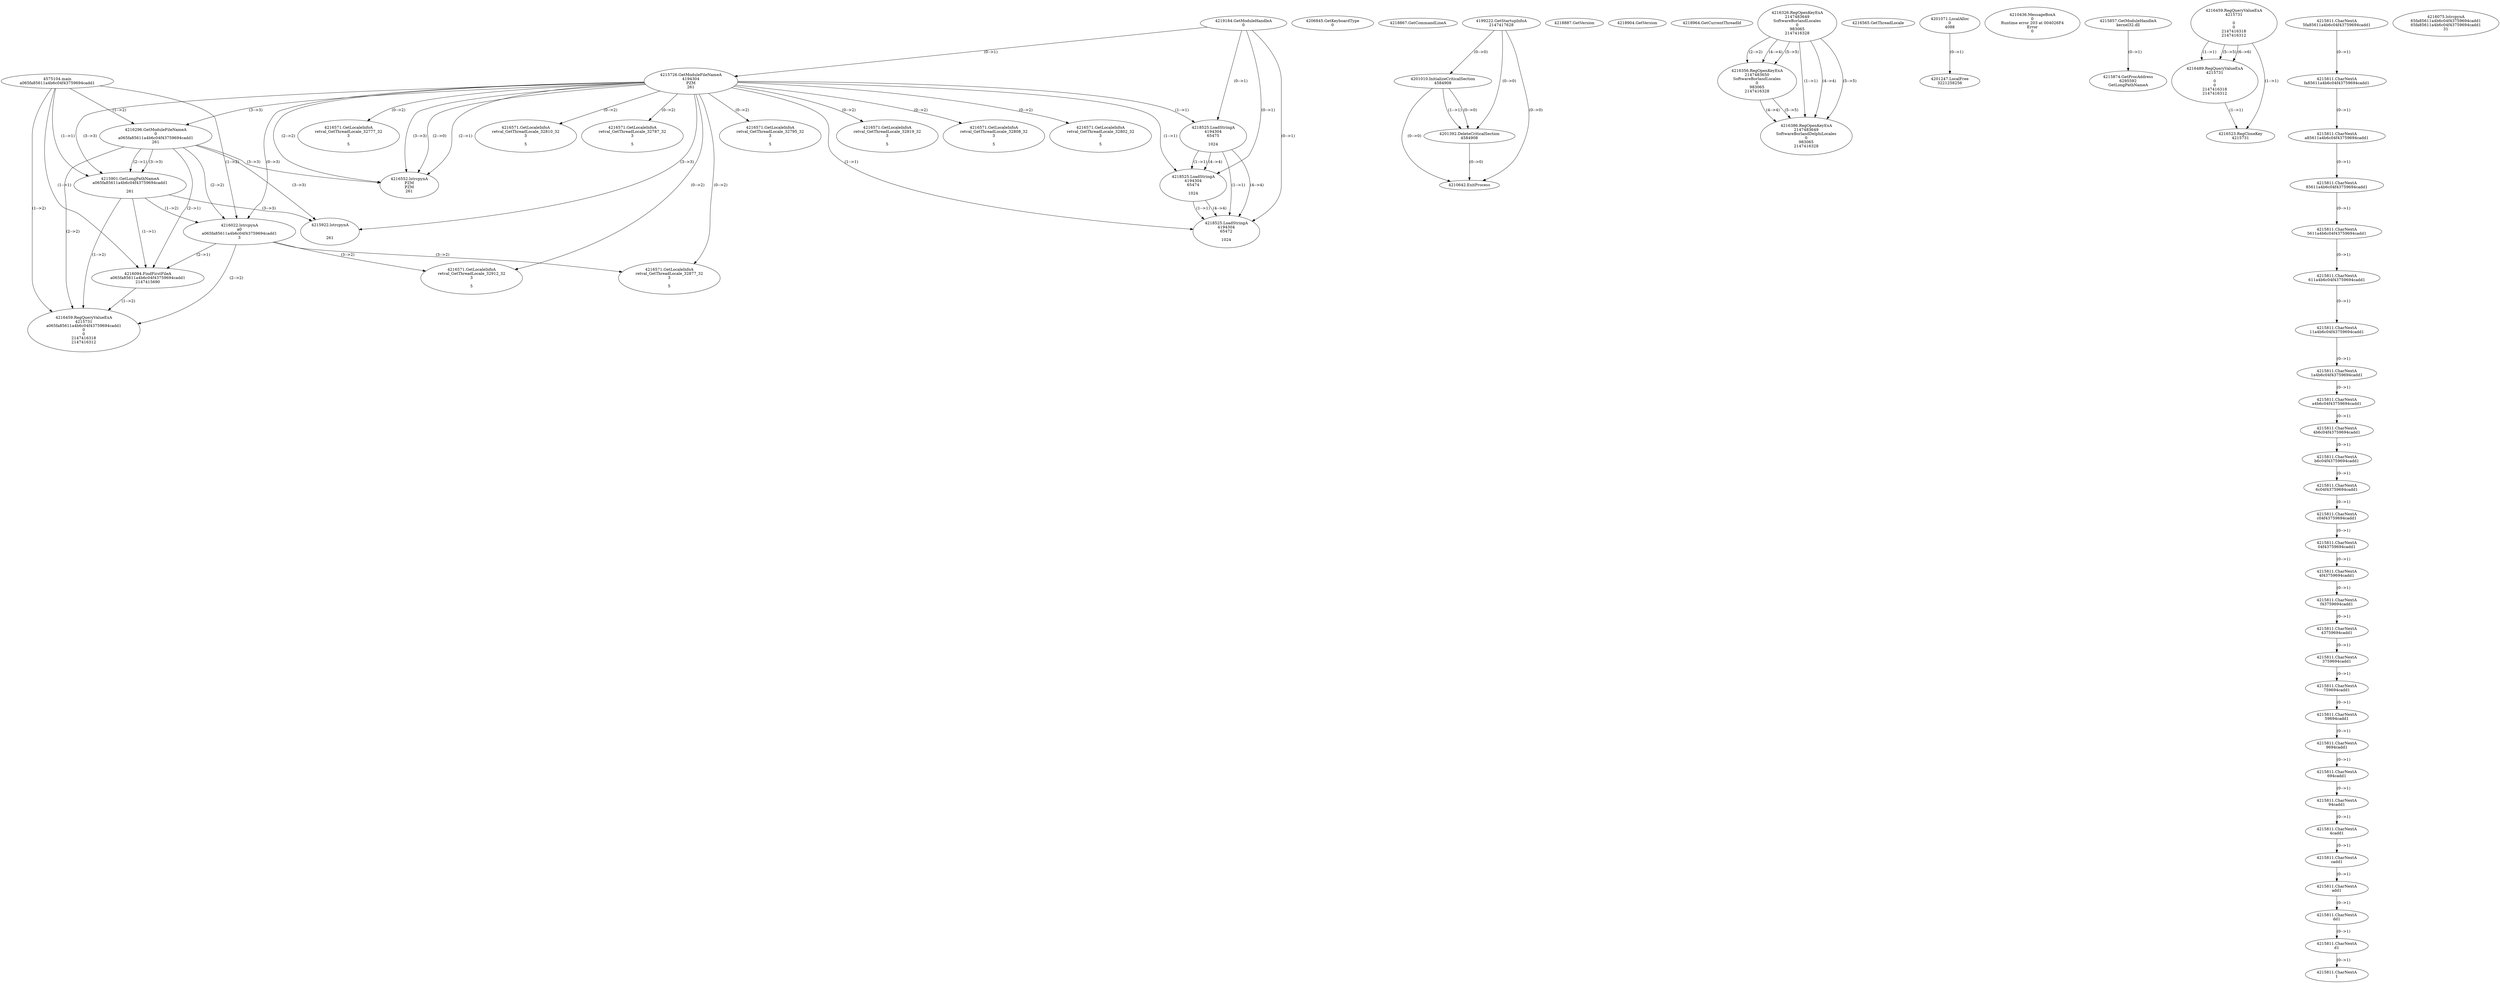 // Global SCDG with merge call
digraph {
	0 [label="4575104.main
a065fa85611a4b6c04f43759694cadd1"]
	1 [label="4219184.GetModuleHandleA
0"]
	2 [label="4206845.GetKeyboardType
0"]
	3 [label="4218867.GetCommandLineA
"]
	4 [label="4199222.GetStartupInfoA
2147417628"]
	5 [label="4218887.GetVersion
"]
	6 [label="4218904.GetVersion
"]
	7 [label="4218964.GetCurrentThreadId
"]
	8 [label="4215726.GetModuleFileNameA
4194304
PZM
261"]
	1 -> 8 [label="(0-->1)"]
	9 [label="4216296.GetModuleFileNameA
0
a065fa85611a4b6c04f43759694cadd1
261"]
	0 -> 9 [label="(1-->2)"]
	8 -> 9 [label="(3-->3)"]
	10 [label="4216326.RegOpenKeyExA
2147483649
Software\Borland\Locales
0
983065
2147416328"]
	11 [label="4216356.RegOpenKeyExA
2147483650
Software\Borland\Locales
0
983065
2147416328"]
	10 -> 11 [label="(2-->2)"]
	10 -> 11 [label="(4-->4)"]
	10 -> 11 [label="(5-->5)"]
	12 [label="4216386.RegOpenKeyExA
2147483649
Software\Borland\Delphi\Locales
0
983065
2147416328"]
	10 -> 12 [label="(1-->1)"]
	10 -> 12 [label="(4-->4)"]
	11 -> 12 [label="(4-->4)"]
	10 -> 12 [label="(5-->5)"]
	11 -> 12 [label="(5-->5)"]
	13 [label="4216552.lstrcpynA
PZM
PZM
261"]
	8 -> 13 [label="(2-->1)"]
	8 -> 13 [label="(2-->2)"]
	8 -> 13 [label="(3-->3)"]
	9 -> 13 [label="(3-->3)"]
	8 -> 13 [label="(2-->0)"]
	14 [label="4216565.GetThreadLocale
"]
	15 [label="4216571.GetLocaleInfoA
retval_GetThreadLocale_32777_32
3

5"]
	8 -> 15 [label="(0-->2)"]
	16 [label="4218525.LoadStringA
4194304
65475

1024"]
	1 -> 16 [label="(0-->1)"]
	8 -> 16 [label="(1-->1)"]
	17 [label="4201010.InitializeCriticalSection
4584908"]
	4 -> 17 [label="(0-->0)"]
	18 [label="4201071.LocalAlloc
0
4088"]
	19 [label="4210436.MessageBoxA
0
Runtime error 203 at 004026F4
Error
0"]
	20 [label="4201247.LocalFree
3221258256"]
	18 -> 20 [label="(0-->1)"]
	21 [label="4201392.DeleteCriticalSection
4584908"]
	17 -> 21 [label="(1-->1)"]
	4 -> 21 [label="(0-->0)"]
	17 -> 21 [label="(0-->0)"]
	22 [label="4210642.ExitProcess
"]
	4 -> 22 [label="(0-->0)"]
	17 -> 22 [label="(0-->0)"]
	21 -> 22 [label="(0-->0)"]
	23 [label="4215857.GetModuleHandleA
kernel32.dll"]
	24 [label="4215874.GetProcAddress
6295592
GetLongPathNameA"]
	23 -> 24 [label="(0-->1)"]
	25 [label="4215901.GetLongPathNameA
a065fa85611a4b6c04f43759694cadd1

261"]
	0 -> 25 [label="(1-->1)"]
	9 -> 25 [label="(2-->1)"]
	8 -> 25 [label="(3-->3)"]
	9 -> 25 [label="(3-->3)"]
	26 [label="4215922.lstrcpynA


261"]
	8 -> 26 [label="(3-->3)"]
	9 -> 26 [label="(3-->3)"]
	25 -> 26 [label="(3-->3)"]
	27 [label="4216459.RegQueryValueExA
4215731

0
0
2147416318
2147416312"]
	28 [label="4216489.RegQueryValueExA
4215731

0
0
2147416318
2147416312"]
	27 -> 28 [label="(1-->1)"]
	27 -> 28 [label="(5-->5)"]
	27 -> 28 [label="(6-->6)"]
	29 [label="4216523.RegCloseKey
4215731"]
	27 -> 29 [label="(1-->1)"]
	28 -> 29 [label="(1-->1)"]
	30 [label="4216571.GetLocaleInfoA
retval_GetThreadLocale_32810_32
3

5"]
	8 -> 30 [label="(0-->2)"]
	31 [label="4218525.LoadStringA
4194304
65474

1024"]
	1 -> 31 [label="(0-->1)"]
	8 -> 31 [label="(1-->1)"]
	16 -> 31 [label="(1-->1)"]
	16 -> 31 [label="(4-->4)"]
	32 [label="4218525.LoadStringA
4194304
65472

1024"]
	1 -> 32 [label="(0-->1)"]
	8 -> 32 [label="(1-->1)"]
	16 -> 32 [label="(1-->1)"]
	31 -> 32 [label="(1-->1)"]
	16 -> 32 [label="(4-->4)"]
	31 -> 32 [label="(4-->4)"]
	33 [label="4216571.GetLocaleInfoA
retval_GetThreadLocale_32787_32
3

5"]
	8 -> 33 [label="(0-->2)"]
	34 [label="4216022.lstrcpynA
a0
a065fa85611a4b6c04f43759694cadd1
3"]
	0 -> 34 [label="(1-->2)"]
	9 -> 34 [label="(2-->2)"]
	25 -> 34 [label="(1-->2)"]
	8 -> 34 [label="(0-->3)"]
	35 [label="4215811.CharNextA
5fa85611a4b6c04f43759694cadd1"]
	36 [label="4215811.CharNextA
fa85611a4b6c04f43759694cadd1"]
	35 -> 36 [label="(0-->1)"]
	37 [label="4215811.CharNextA
a85611a4b6c04f43759694cadd1"]
	36 -> 37 [label="(0-->1)"]
	38 [label="4215811.CharNextA
85611a4b6c04f43759694cadd1"]
	37 -> 38 [label="(0-->1)"]
	39 [label="4215811.CharNextA
5611a4b6c04f43759694cadd1"]
	38 -> 39 [label="(0-->1)"]
	40 [label="4215811.CharNextA
611a4b6c04f43759694cadd1"]
	39 -> 40 [label="(0-->1)"]
	41 [label="4215811.CharNextA
11a4b6c04f43759694cadd1"]
	40 -> 41 [label="(0-->1)"]
	42 [label="4215811.CharNextA
1a4b6c04f43759694cadd1"]
	41 -> 42 [label="(0-->1)"]
	43 [label="4215811.CharNextA
a4b6c04f43759694cadd1"]
	42 -> 43 [label="(0-->1)"]
	44 [label="4215811.CharNextA
4b6c04f43759694cadd1"]
	43 -> 44 [label="(0-->1)"]
	45 [label="4215811.CharNextA
b6c04f43759694cadd1"]
	44 -> 45 [label="(0-->1)"]
	46 [label="4215811.CharNextA
6c04f43759694cadd1"]
	45 -> 46 [label="(0-->1)"]
	47 [label="4215811.CharNextA
c04f43759694cadd1"]
	46 -> 47 [label="(0-->1)"]
	48 [label="4215811.CharNextA
04f43759694cadd1"]
	47 -> 48 [label="(0-->1)"]
	49 [label="4215811.CharNextA
4f43759694cadd1"]
	48 -> 49 [label="(0-->1)"]
	50 [label="4215811.CharNextA
f43759694cadd1"]
	49 -> 50 [label="(0-->1)"]
	51 [label="4215811.CharNextA
43759694cadd1"]
	50 -> 51 [label="(0-->1)"]
	52 [label="4215811.CharNextA
3759694cadd1"]
	51 -> 52 [label="(0-->1)"]
	53 [label="4215811.CharNextA
759694cadd1"]
	52 -> 53 [label="(0-->1)"]
	54 [label="4215811.CharNextA
59694cadd1"]
	53 -> 54 [label="(0-->1)"]
	55 [label="4215811.CharNextA
9694cadd1"]
	54 -> 55 [label="(0-->1)"]
	56 [label="4215811.CharNextA
694cadd1"]
	55 -> 56 [label="(0-->1)"]
	57 [label="4215811.CharNextA
94cadd1"]
	56 -> 57 [label="(0-->1)"]
	58 [label="4215811.CharNextA
4cadd1"]
	57 -> 58 [label="(0-->1)"]
	59 [label="4215811.CharNextA
cadd1"]
	58 -> 59 [label="(0-->1)"]
	60 [label="4215811.CharNextA
add1"]
	59 -> 60 [label="(0-->1)"]
	61 [label="4215811.CharNextA
dd1"]
	60 -> 61 [label="(0-->1)"]
	62 [label="4215811.CharNextA
d1"]
	61 -> 62 [label="(0-->1)"]
	63 [label="4215811.CharNextA
1"]
	62 -> 63 [label="(0-->1)"]
	64 [label="4216075.lstrcpynA
65fa85611a4b6c04f43759694cadd1
65fa85611a4b6c04f43759694cadd1
31"]
	65 [label="4216094.FindFirstFileA
a065fa85611a4b6c04f43759694cadd1
2147415690"]
	0 -> 65 [label="(1-->1)"]
	9 -> 65 [label="(2-->1)"]
	25 -> 65 [label="(1-->1)"]
	34 -> 65 [label="(2-->1)"]
	66 [label="4216459.RegQueryValueExA
4215731
a065fa85611a4b6c04f43759694cadd1
0
0
2147416318
2147416312"]
	0 -> 66 [label="(1-->2)"]
	9 -> 66 [label="(2-->2)"]
	25 -> 66 [label="(1-->2)"]
	34 -> 66 [label="(2-->2)"]
	65 -> 66 [label="(1-->2)"]
	67 [label="4216571.GetLocaleInfoA
retval_GetThreadLocale_32877_32
3

5"]
	8 -> 67 [label="(0-->2)"]
	34 -> 67 [label="(3-->2)"]
	68 [label="4216571.GetLocaleInfoA
retval_GetThreadLocale_32912_32
3

5"]
	8 -> 68 [label="(0-->2)"]
	34 -> 68 [label="(3-->2)"]
	69 [label="4216571.GetLocaleInfoA
retval_GetThreadLocale_32795_32
3

5"]
	8 -> 69 [label="(0-->2)"]
	70 [label="4216571.GetLocaleInfoA
retval_GetThreadLocale_32819_32
3

5"]
	8 -> 70 [label="(0-->2)"]
	71 [label="4216571.GetLocaleInfoA
retval_GetThreadLocale_32808_32
3

5"]
	8 -> 71 [label="(0-->2)"]
	72 [label="4216571.GetLocaleInfoA
retval_GetThreadLocale_32802_32
3

5"]
	8 -> 72 [label="(0-->2)"]
}
